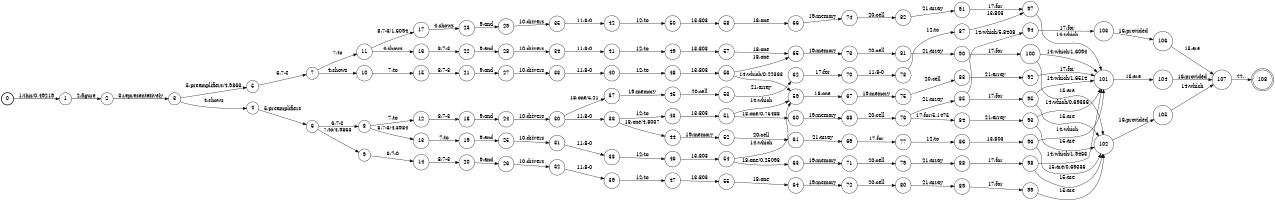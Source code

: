digraph FST {
rankdir = LR;
size = "8.5,11";
label = "";
center = 1;
orientation = Portrait;
ranksep = "0.4";
nodesep = "0.25";
0 [label = "0", shape = circle, style = bold, fontsize = 14]
	0 -> 1 [label = "1:this/0.49219", fontsize = 14];
1 [label = "1", shape = circle, style = solid, fontsize = 14]
	1 -> 2 [label = "2:figure", fontsize = 14];
2 [label = "2", shape = circle, style = solid, fontsize = 14]
	2 -> 3 [label = "3:representatively", fontsize = 14];
3 [label = "3", shape = circle, style = solid, fontsize = 14]
	3 -> 4 [label = "4:shows", fontsize = 14];
	3 -> 5 [label = "5:preamplifiers/4.9863", fontsize = 14];
4 [label = "4", shape = circle, style = solid, fontsize = 14]
	4 -> 6 [label = "5:preamplifiers", fontsize = 14];
5 [label = "5", shape = circle, style = solid, fontsize = 14]
	5 -> 7 [label = "6:7-0", fontsize = 14];
6 [label = "6", shape = circle, style = solid, fontsize = 14]
	6 -> 8 [label = "6:7-0", fontsize = 14];
	6 -> 9 [label = "7:to/4.9863", fontsize = 14];
7 [label = "7", shape = circle, style = solid, fontsize = 14]
	7 -> 10 [label = "4:shows", fontsize = 14];
	7 -> 11 [label = "7:to", fontsize = 14];
8 [label = "8", shape = circle, style = solid, fontsize = 14]
	8 -> 12 [label = "7:to", fontsize = 14];
	8 -> 13 [label = "8:7-3/4.3984", fontsize = 14];
9 [label = "9", shape = circle, style = solid, fontsize = 14]
	9 -> 14 [label = "6:7-0", fontsize = 14];
10 [label = "10", shape = circle, style = solid, fontsize = 14]
	10 -> 15 [label = "7:to", fontsize = 14];
11 [label = "11", shape = circle, style = solid, fontsize = 14]
	11 -> 16 [label = "4:shows", fontsize = 14];
	11 -> 17 [label = "8:7-3/1.6094", fontsize = 14];
12 [label = "12", shape = circle, style = solid, fontsize = 14]
	12 -> 18 [label = "8:7-3", fontsize = 14];
13 [label = "13", shape = circle, style = solid, fontsize = 14]
	13 -> 19 [label = "7:to", fontsize = 14];
14 [label = "14", shape = circle, style = solid, fontsize = 14]
	14 -> 20 [label = "8:7-3", fontsize = 14];
15 [label = "15", shape = circle, style = solid, fontsize = 14]
	15 -> 21 [label = "8:7-3", fontsize = 14];
16 [label = "16", shape = circle, style = solid, fontsize = 14]
	16 -> 22 [label = "8:7-3", fontsize = 14];
17 [label = "17", shape = circle, style = solid, fontsize = 14]
	17 -> 23 [label = "4:shows", fontsize = 14];
18 [label = "18", shape = circle, style = solid, fontsize = 14]
	18 -> 24 [label = "9:and", fontsize = 14];
19 [label = "19", shape = circle, style = solid, fontsize = 14]
	19 -> 25 [label = "9:and", fontsize = 14];
20 [label = "20", shape = circle, style = solid, fontsize = 14]
	20 -> 26 [label = "9:and", fontsize = 14];
21 [label = "21", shape = circle, style = solid, fontsize = 14]
	21 -> 27 [label = "9:and", fontsize = 14];
22 [label = "22", shape = circle, style = solid, fontsize = 14]
	22 -> 28 [label = "9:and", fontsize = 14];
23 [label = "23", shape = circle, style = solid, fontsize = 14]
	23 -> 29 [label = "9:and", fontsize = 14];
24 [label = "24", shape = circle, style = solid, fontsize = 14]
	24 -> 30 [label = "10:drivers", fontsize = 14];
25 [label = "25", shape = circle, style = solid, fontsize = 14]
	25 -> 31 [label = "10:drivers", fontsize = 14];
26 [label = "26", shape = circle, style = solid, fontsize = 14]
	26 -> 32 [label = "10:drivers", fontsize = 14];
27 [label = "27", shape = circle, style = solid, fontsize = 14]
	27 -> 33 [label = "10:drivers", fontsize = 14];
28 [label = "28", shape = circle, style = solid, fontsize = 14]
	28 -> 34 [label = "10:drivers", fontsize = 14];
29 [label = "29", shape = circle, style = solid, fontsize = 14]
	29 -> 35 [label = "10:drivers", fontsize = 14];
30 [label = "30", shape = circle, style = solid, fontsize = 14]
	30 -> 36 [label = "11:8-0", fontsize = 14];
	30 -> 37 [label = "18:one/5.21", fontsize = 14];
31 [label = "31", shape = circle, style = solid, fontsize = 14]
	31 -> 38 [label = "11:8-0", fontsize = 14];
32 [label = "32", shape = circle, style = solid, fontsize = 14]
	32 -> 39 [label = "11:8-0", fontsize = 14];
33 [label = "33", shape = circle, style = solid, fontsize = 14]
	33 -> 40 [label = "11:8-0", fontsize = 14];
34 [label = "34", shape = circle, style = solid, fontsize = 14]
	34 -> 41 [label = "11:8-0", fontsize = 14];
35 [label = "35", shape = circle, style = solid, fontsize = 14]
	35 -> 42 [label = "11:8-0", fontsize = 14];
36 [label = "36", shape = circle, style = solid, fontsize = 14]
	36 -> 43 [label = "12:to", fontsize = 14];
	36 -> 44 [label = "18:one/4.8037", fontsize = 14];
37 [label = "37", shape = circle, style = solid, fontsize = 14]
	37 -> 45 [label = "19:memory", fontsize = 14];
38 [label = "38", shape = circle, style = solid, fontsize = 14]
	38 -> 46 [label = "12:to", fontsize = 14];
39 [label = "39", shape = circle, style = solid, fontsize = 14]
	39 -> 47 [label = "12:to", fontsize = 14];
40 [label = "40", shape = circle, style = solid, fontsize = 14]
	40 -> 48 [label = "12:to", fontsize = 14];
41 [label = "41", shape = circle, style = solid, fontsize = 14]
	41 -> 49 [label = "12:to", fontsize = 14];
42 [label = "42", shape = circle, style = solid, fontsize = 14]
	42 -> 50 [label = "12:to", fontsize = 14];
43 [label = "43", shape = circle, style = solid, fontsize = 14]
	43 -> 51 [label = "13:803", fontsize = 14];
44 [label = "44", shape = circle, style = solid, fontsize = 14]
	44 -> 52 [label = "19:memory", fontsize = 14];
45 [label = "45", shape = circle, style = solid, fontsize = 14]
	45 -> 53 [label = "20:cell", fontsize = 14];
46 [label = "46", shape = circle, style = solid, fontsize = 14]
	46 -> 54 [label = "13:803", fontsize = 14];
47 [label = "47", shape = circle, style = solid, fontsize = 14]
	47 -> 55 [label = "13:803", fontsize = 14];
48 [label = "48", shape = circle, style = solid, fontsize = 14]
	48 -> 56 [label = "13:803", fontsize = 14];
49 [label = "49", shape = circle, style = solid, fontsize = 14]
	49 -> 57 [label = "13:803", fontsize = 14];
50 [label = "50", shape = circle, style = solid, fontsize = 14]
	50 -> 58 [label = "13:803", fontsize = 14];
51 [label = "51", shape = circle, style = solid, fontsize = 14]
	51 -> 59 [label = "14:which", fontsize = 14];
	51 -> 60 [label = "18:one/0.75488", fontsize = 14];
52 [label = "52", shape = circle, style = solid, fontsize = 14]
	52 -> 61 [label = "20:cell", fontsize = 14];
53 [label = "53", shape = circle, style = solid, fontsize = 14]
	53 -> 62 [label = "21:array", fontsize = 14];
54 [label = "54", shape = circle, style = solid, fontsize = 14]
	54 -> 59 [label = "14:which", fontsize = 14];
	54 -> 63 [label = "18:one/0.25098", fontsize = 14];
55 [label = "55", shape = circle, style = solid, fontsize = 14]
	55 -> 64 [label = "18:one", fontsize = 14];
56 [label = "56", shape = circle, style = solid, fontsize = 14]
	56 -> 59 [label = "14:which/0.22363", fontsize = 14];
	56 -> 65 [label = "18:one", fontsize = 14];
57 [label = "57", shape = circle, style = solid, fontsize = 14]
	57 -> 65 [label = "18:one", fontsize = 14];
58 [label = "58", shape = circle, style = solid, fontsize = 14]
	58 -> 66 [label = "18:one", fontsize = 14];
59 [label = "59", shape = circle, style = solid, fontsize = 14]
	59 -> 67 [label = "18:one", fontsize = 14];
60 [label = "60", shape = circle, style = solid, fontsize = 14]
	60 -> 68 [label = "19:memory", fontsize = 14];
61 [label = "61", shape = circle, style = solid, fontsize = 14]
	61 -> 69 [label = "21:array", fontsize = 14];
62 [label = "62", shape = circle, style = solid, fontsize = 14]
	62 -> 70 [label = "17:for", fontsize = 14];
63 [label = "63", shape = circle, style = solid, fontsize = 14]
	63 -> 71 [label = "19:memory", fontsize = 14];
64 [label = "64", shape = circle, style = solid, fontsize = 14]
	64 -> 72 [label = "19:memory", fontsize = 14];
65 [label = "65", shape = circle, style = solid, fontsize = 14]
	65 -> 73 [label = "19:memory", fontsize = 14];
66 [label = "66", shape = circle, style = solid, fontsize = 14]
	66 -> 74 [label = "19:memory", fontsize = 14];
67 [label = "67", shape = circle, style = solid, fontsize = 14]
	67 -> 75 [label = "19:memory", fontsize = 14];
68 [label = "68", shape = circle, style = solid, fontsize = 14]
	68 -> 76 [label = "20:cell", fontsize = 14];
69 [label = "69", shape = circle, style = solid, fontsize = 14]
	69 -> 77 [label = "17:for", fontsize = 14];
70 [label = "70", shape = circle, style = solid, fontsize = 14]
	70 -> 78 [label = "11:8-0", fontsize = 14];
71 [label = "71", shape = circle, style = solid, fontsize = 14]
	71 -> 79 [label = "20:cell", fontsize = 14];
72 [label = "72", shape = circle, style = solid, fontsize = 14]
	72 -> 80 [label = "20:cell", fontsize = 14];
73 [label = "73", shape = circle, style = solid, fontsize = 14]
	73 -> 81 [label = "20:cell", fontsize = 14];
74 [label = "74", shape = circle, style = solid, fontsize = 14]
	74 -> 82 [label = "20:cell", fontsize = 14];
75 [label = "75", shape = circle, style = solid, fontsize = 14]
	75 -> 83 [label = "20:cell", fontsize = 14];
76 [label = "76", shape = circle, style = solid, fontsize = 14]
	76 -> 84 [label = "17:for/5.1475", fontsize = 14];
	76 -> 85 [label = "21:array", fontsize = 14];
77 [label = "77", shape = circle, style = solid, fontsize = 14]
	77 -> 86 [label = "12:to", fontsize = 14];
78 [label = "78", shape = circle, style = solid, fontsize = 14]
	78 -> 87 [label = "12:to", fontsize = 14];
79 [label = "79", shape = circle, style = solid, fontsize = 14]
	79 -> 88 [label = "21:array", fontsize = 14];
80 [label = "80", shape = circle, style = solid, fontsize = 14]
	80 -> 89 [label = "21:array", fontsize = 14];
81 [label = "81", shape = circle, style = solid, fontsize = 14]
	81 -> 90 [label = "21:array", fontsize = 14];
82 [label = "82", shape = circle, style = solid, fontsize = 14]
	82 -> 91 [label = "21:array", fontsize = 14];
83 [label = "83", shape = circle, style = solid, fontsize = 14]
	83 -> 92 [label = "21:array", fontsize = 14];
84 [label = "84", shape = circle, style = solid, fontsize = 14]
	84 -> 93 [label = "21:array", fontsize = 14];
85 [label = "85", shape = circle, style = solid, fontsize = 14]
	85 -> 94 [label = "14:which/5.8408", fontsize = 14];
	85 -> 95 [label = "17:for", fontsize = 14];
86 [label = "86", shape = circle, style = solid, fontsize = 14]
	86 -> 96 [label = "13:803", fontsize = 14];
87 [label = "87", shape = circle, style = solid, fontsize = 14]
	87 -> 97 [label = "13:803", fontsize = 14];
88 [label = "88", shape = circle, style = solid, fontsize = 14]
	88 -> 98 [label = "17:for", fontsize = 14];
89 [label = "89", shape = circle, style = solid, fontsize = 14]
	89 -> 99 [label = "17:for", fontsize = 14];
90 [label = "90", shape = circle, style = solid, fontsize = 14]
	90 -> 100 [label = "17:for", fontsize = 14];
91 [label = "91", shape = circle, style = solid, fontsize = 14]
	91 -> 97 [label = "17:for", fontsize = 14];
92 [label = "92", shape = circle, style = solid, fontsize = 14]
	92 -> 101 [label = "17:for", fontsize = 14];
93 [label = "93", shape = circle, style = solid, fontsize = 14]
	93 -> 101 [label = "14:which/0.69336", fontsize = 14];
	93 -> 102 [label = "15:are", fontsize = 14];
94 [label = "94", shape = circle, style = solid, fontsize = 14]
	94 -> 103 [label = "17:for", fontsize = 14];
95 [label = "95", shape = circle, style = solid, fontsize = 14]
	95 -> 101 [label = "14:which/1.6514", fontsize = 14];
	95 -> 102 [label = "15:are", fontsize = 14];
96 [label = "96", shape = circle, style = solid, fontsize = 14]
	96 -> 101 [label = "14:which", fontsize = 14];
	96 -> 102 [label = "15:are/0.69336", fontsize = 14];
97 [label = "97", shape = circle, style = solid, fontsize = 14]
	97 -> 101 [label = "14:which", fontsize = 14];
98 [label = "98", shape = circle, style = solid, fontsize = 14]
	98 -> 101 [label = "14:which/1.9463", fontsize = 14];
	98 -> 102 [label = "15:are", fontsize = 14];
99 [label = "99", shape = circle, style = solid, fontsize = 14]
	99 -> 102 [label = "15:are", fontsize = 14];
100 [label = "100", shape = circle, style = solid, fontsize = 14]
	100 -> 101 [label = "14:which/1.6094", fontsize = 14];
	100 -> 102 [label = "15:are", fontsize = 14];
101 [label = "101", shape = circle, style = solid, fontsize = 14]
	101 -> 104 [label = "15:are", fontsize = 14];
102 [label = "102", shape = circle, style = solid, fontsize = 14]
	102 -> 105 [label = "16:provided", fontsize = 14];
103 [label = "103", shape = circle, style = solid, fontsize = 14]
	103 -> 106 [label = "16:provided", fontsize = 14];
104 [label = "104", shape = circle, style = solid, fontsize = 14]
	104 -> 107 [label = "16:provided", fontsize = 14];
105 [label = "105", shape = circle, style = solid, fontsize = 14]
	105 -> 107 [label = "14:which", fontsize = 14];
106 [label = "106", shape = circle, style = solid, fontsize = 14]
	106 -> 107 [label = "15:are", fontsize = 14];
107 [label = "107", shape = circle, style = solid, fontsize = 14]
	107 -> 108 [label = "22:.", fontsize = 14];
108 [label = "108", shape = doublecircle, style = solid, fontsize = 14]
}
